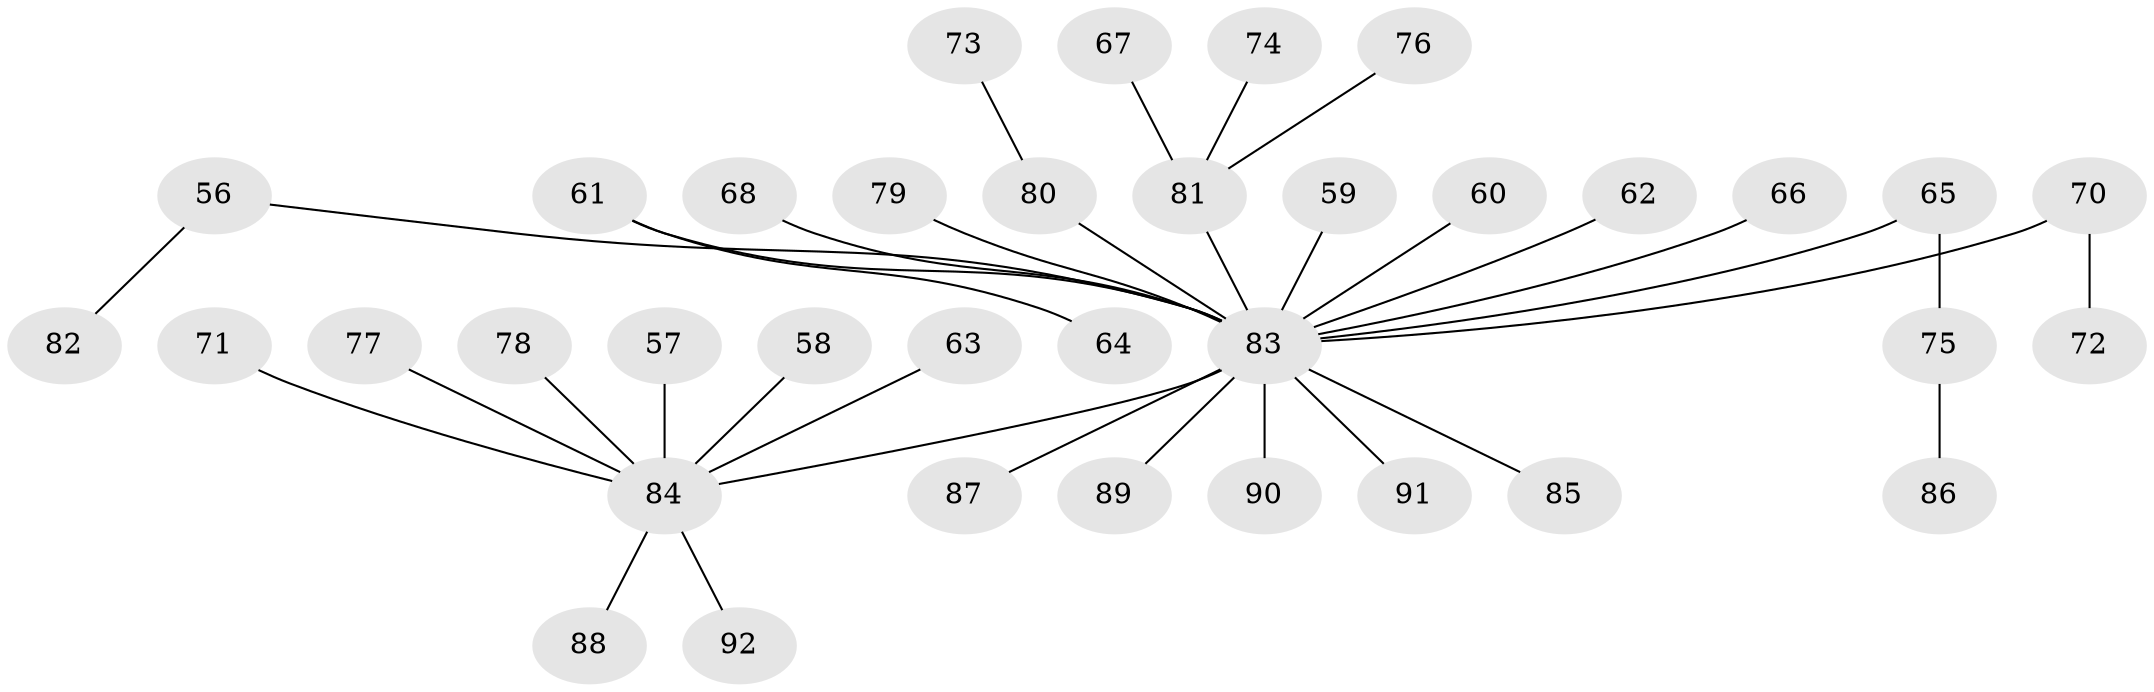 // original degree distribution, {5: 0.043478260869565216, 3: 0.08695652173913043, 7: 0.010869565217391304, 1: 0.5434782608695652, 6: 0.010869565217391304, 9: 0.010869565217391304, 4: 0.06521739130434782, 2: 0.22826086956521738}
// Generated by graph-tools (version 1.1) at 2025/56/03/04/25 21:56:46]
// undirected, 36 vertices, 35 edges
graph export_dot {
graph [start="1"]
  node [color=gray90,style=filled];
  56;
  57 [super="+55"];
  58;
  59;
  60;
  61;
  62;
  63;
  64;
  65;
  66;
  67;
  68;
  70;
  71;
  72;
  73;
  74;
  75;
  76;
  77;
  78;
  79;
  80 [super="+44+53"];
  81 [super="+36+54"];
  82;
  83 [super="+3+4+5+11+7+18+20+23+24+26+42+37+41+25+29+30+33+39+40+45+43+47+49+48+50+52"];
  84 [super="+32+69+38+51"];
  85;
  86;
  87;
  88;
  89;
  90;
  91;
  92;
  56 -- 82;
  56 -- 83;
  57 -- 84;
  58 -- 84;
  59 -- 83;
  60 -- 83;
  61 -- 64;
  61 -- 83;
  62 -- 83;
  63 -- 84;
  65 -- 75;
  65 -- 83;
  66 -- 83;
  67 -- 81;
  68 -- 83;
  70 -- 72;
  70 -- 83;
  71 -- 84;
  73 -- 80;
  74 -- 81;
  75 -- 86;
  76 -- 81;
  77 -- 84;
  78 -- 84;
  79 -- 83;
  80 -- 83;
  81 -- 83;
  83 -- 89;
  83 -- 85;
  83 -- 90;
  83 -- 91;
  83 -- 84;
  83 -- 87;
  84 -- 92;
  84 -- 88;
}
